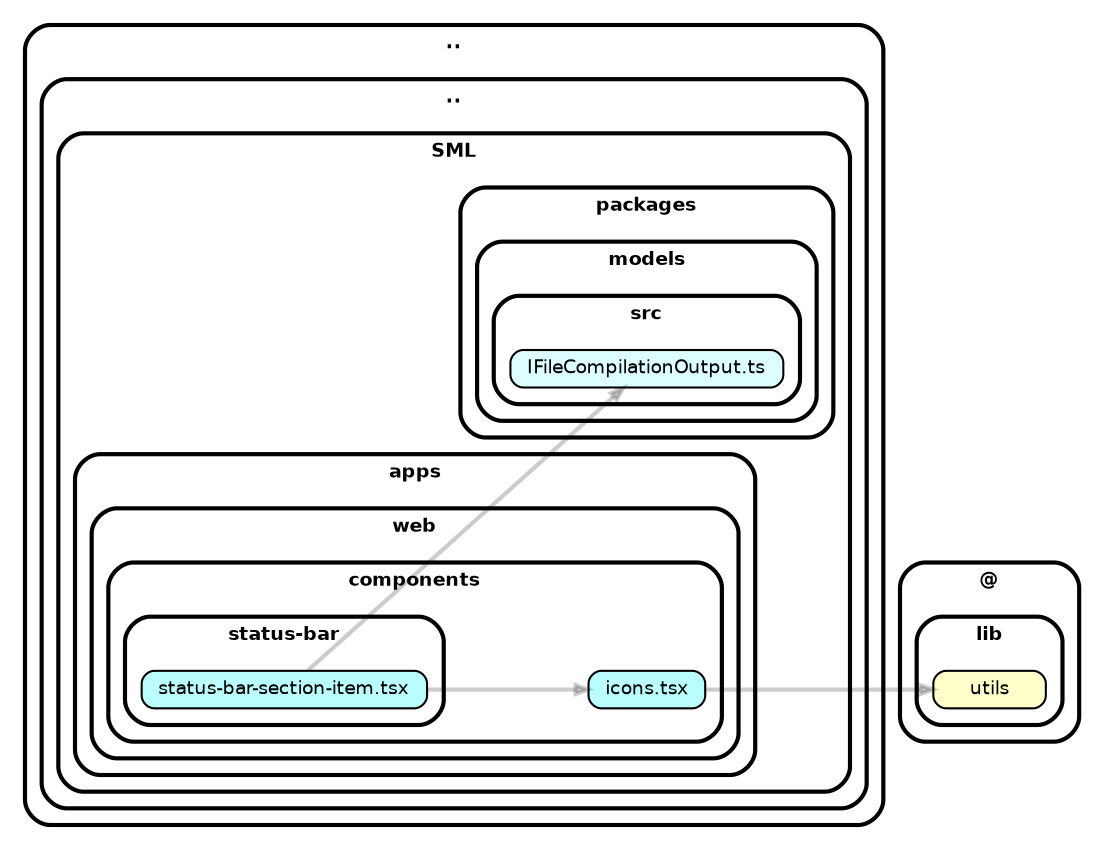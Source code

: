 strict digraph "dependency-cruiser output"{
    rankdir="LR" splines="true" overlap="false" nodesep="0.16" ranksep="0.18" fontname="Helvetica-bold" fontsize="9" style="rounded,bold,filled" fillcolor="#ffffff" compound="true"
    node [shape="box" style="rounded, filled" height="0.2" color="black" fillcolor="#ffffcc" fontcolor="black" fontname="Helvetica" fontsize="9"]
    edge [arrowhead="normal" arrowsize="0.6" penwidth="2.0" color="#00000033" fontname="Helvetica" fontsize="9"]

    subgraph "cluster_.." {label=".." subgraph "cluster_../.." {label=".." subgraph "cluster_../../SML" {label="SML" subgraph "cluster_../../SML/apps" {label="apps" subgraph "cluster_../../SML/apps/web" {label="web" subgraph "cluster_../../SML/apps/web/components" {label="components" "../../SML/apps/web/components/icons.tsx" [label=<icons.tsx> tooltip="icons.tsx" URL="../../SML/apps/web/components/icons.tsx" fillcolor="#bbfeff"] } } } } } }
    "../../SML/apps/web/components/icons.tsx" -> "@/lib/utils"
    subgraph "cluster_.." {label=".." subgraph "cluster_../.." {label=".." subgraph "cluster_../../SML" {label="SML" subgraph "cluster_../../SML/apps" {label="apps" subgraph "cluster_../../SML/apps/web" {label="web" subgraph "cluster_../../SML/apps/web/components" {label="components" subgraph "cluster_../../SML/apps/web/components/status-bar" {label="status-bar" "../../SML/apps/web/components/status-bar/status-bar-section-item.tsx" [label=<status-bar-section-item.tsx> tooltip="status-bar-section-item.tsx" URL="../../SML/apps/web/components/status-bar/status-bar-section-item.tsx" fillcolor="#bbfeff"] } } } } } } }
    "../../SML/apps/web/components/status-bar/status-bar-section-item.tsx" -> "../../SML/apps/web/components/icons.tsx"
    "../../SML/apps/web/components/status-bar/status-bar-section-item.tsx" -> "../../SML/packages/models/src/IFileCompilationOutput.ts"
    subgraph "cluster_.." {label=".." subgraph "cluster_../.." {label=".." subgraph "cluster_../../SML" {label="SML" subgraph "cluster_../../SML/packages" {label="packages" subgraph "cluster_../../SML/packages/models" {label="models" subgraph "cluster_../../SML/packages/models/src" {label="src" "../../SML/packages/models/src/IFileCompilationOutput.ts" [label=<IFileCompilationOutput.ts> tooltip="IFileCompilationOutput.ts" URL="../../SML/packages/models/src/IFileCompilationOutput.ts" fillcolor="#ddfeff"] } } } } } }
    subgraph "cluster_@" {label="@" subgraph "cluster_@/lib" {label="lib" "@/lib/utils" [label=<utils> tooltip="utils" ] } }
}
